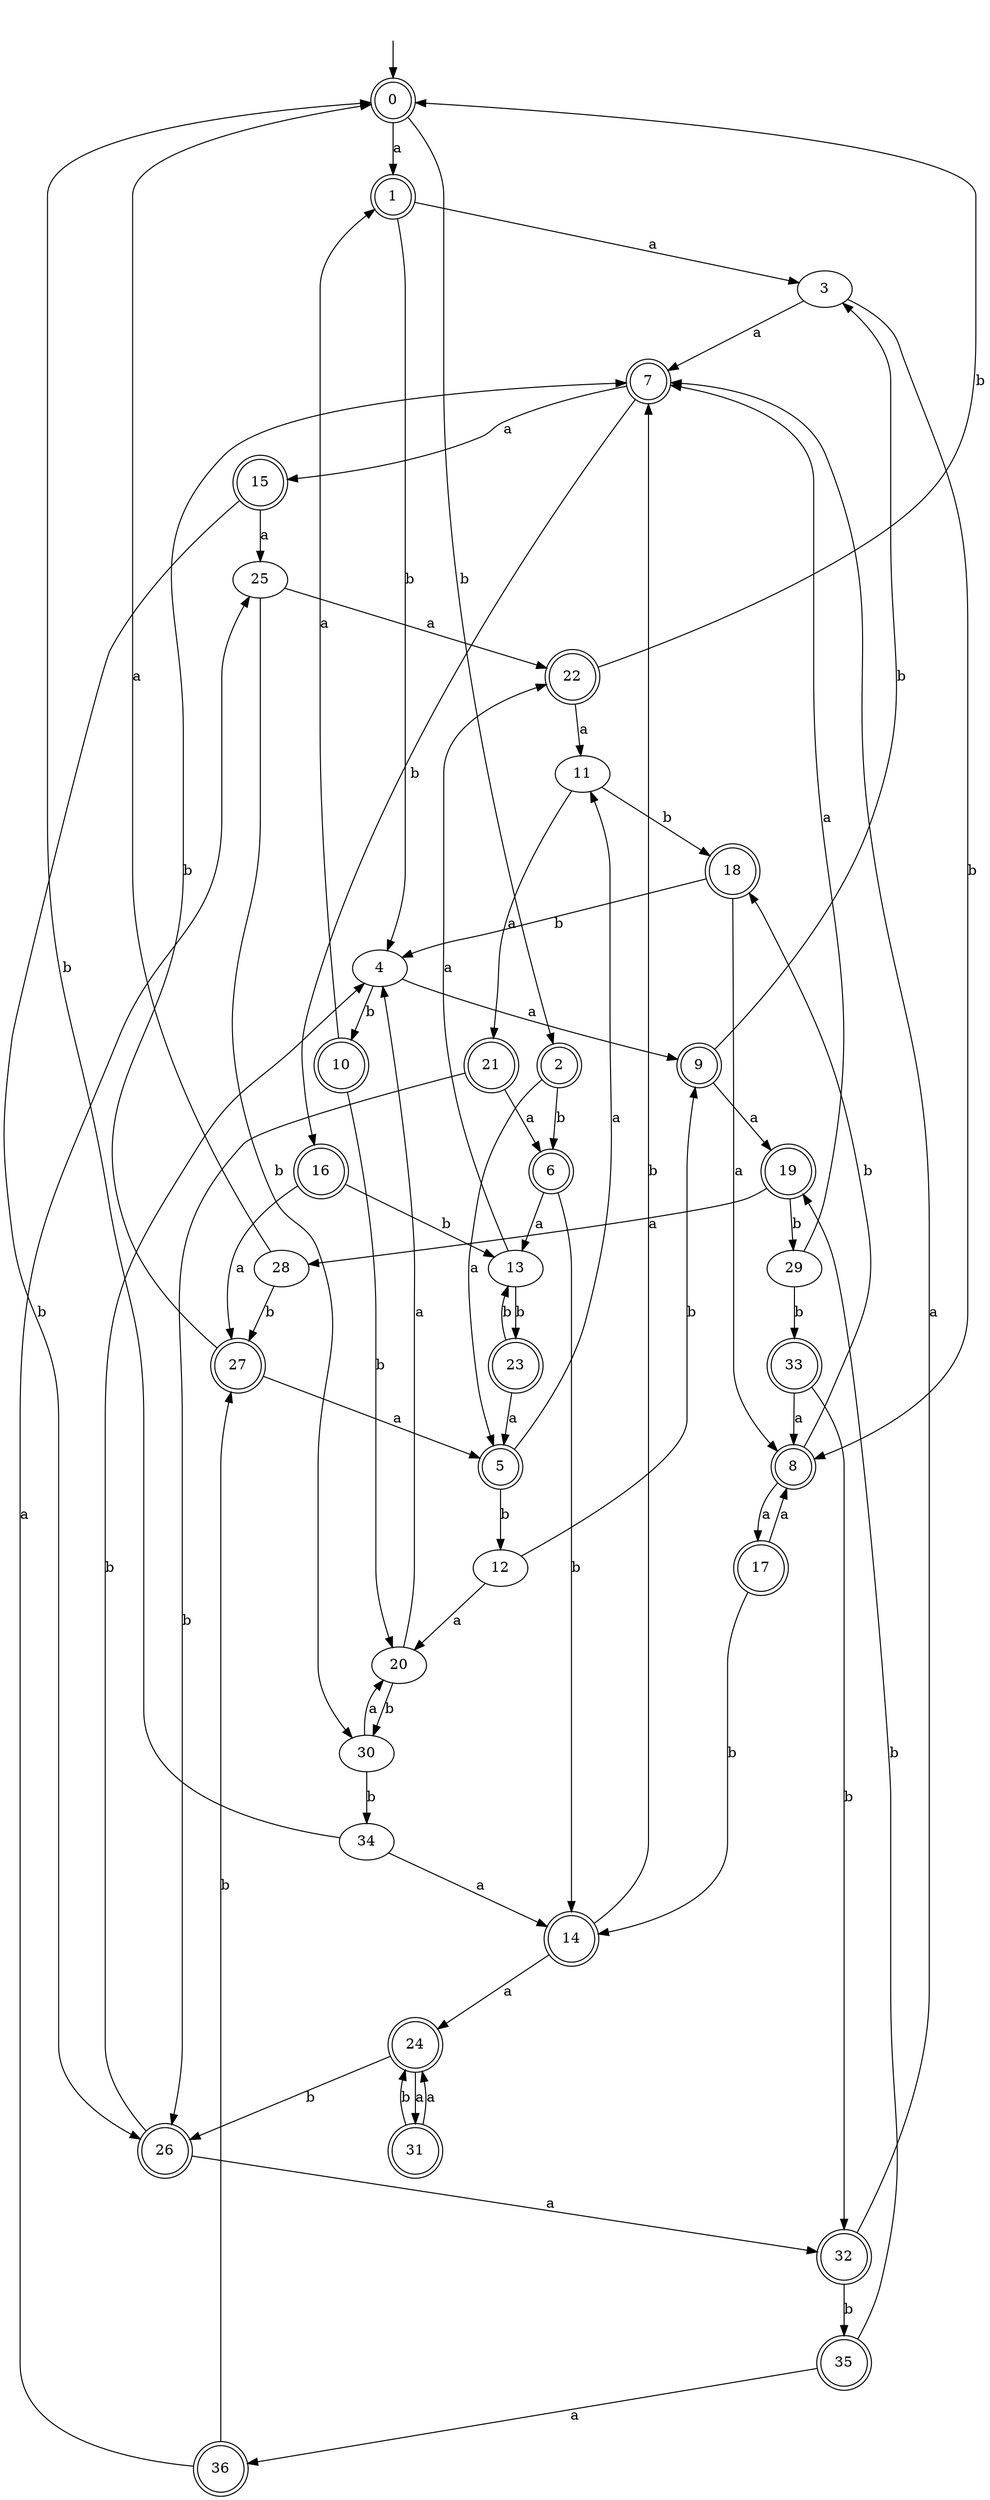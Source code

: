 digraph RandomDFA {
  __start0 [label="", shape=none];
  __start0 -> 0 [label=""];
  0 [shape=circle] [shape=doublecircle]
  0 -> 1 [label="a"]
  0 -> 2 [label="b"]
  1 [shape=doublecircle]
  1 -> 3 [label="a"]
  1 -> 4 [label="b"]
  2 [shape=doublecircle]
  2 -> 5 [label="a"]
  2 -> 6 [label="b"]
  3
  3 -> 7 [label="a"]
  3 -> 8 [label="b"]
  4
  4 -> 9 [label="a"]
  4 -> 10 [label="b"]
  5 [shape=doublecircle]
  5 -> 11 [label="a"]
  5 -> 12 [label="b"]
  6 [shape=doublecircle]
  6 -> 13 [label="a"]
  6 -> 14 [label="b"]
  7 [shape=doublecircle]
  7 -> 15 [label="a"]
  7 -> 16 [label="b"]
  8 [shape=doublecircle]
  8 -> 17 [label="a"]
  8 -> 18 [label="b"]
  9 [shape=doublecircle]
  9 -> 19 [label="a"]
  9 -> 3 [label="b"]
  10 [shape=doublecircle]
  10 -> 1 [label="a"]
  10 -> 20 [label="b"]
  11
  11 -> 21 [label="a"]
  11 -> 18 [label="b"]
  12
  12 -> 20 [label="a"]
  12 -> 9 [label="b"]
  13
  13 -> 22 [label="a"]
  13 -> 23 [label="b"]
  14 [shape=doublecircle]
  14 -> 24 [label="a"]
  14 -> 7 [label="b"]
  15 [shape=doublecircle]
  15 -> 25 [label="a"]
  15 -> 26 [label="b"]
  16 [shape=doublecircle]
  16 -> 27 [label="a"]
  16 -> 13 [label="b"]
  17 [shape=doublecircle]
  17 -> 8 [label="a"]
  17 -> 14 [label="b"]
  18 [shape=doublecircle]
  18 -> 8 [label="a"]
  18 -> 4 [label="b"]
  19 [shape=doublecircle]
  19 -> 28 [label="a"]
  19 -> 29 [label="b"]
  20
  20 -> 4 [label="a"]
  20 -> 30 [label="b"]
  21 [shape=doublecircle]
  21 -> 6 [label="a"]
  21 -> 26 [label="b"]
  22 [shape=doublecircle]
  22 -> 11 [label="a"]
  22 -> 0 [label="b"]
  23 [shape=doublecircle]
  23 -> 5 [label="a"]
  23 -> 13 [label="b"]
  24 [shape=doublecircle]
  24 -> 31 [label="a"]
  24 -> 26 [label="b"]
  25
  25 -> 22 [label="a"]
  25 -> 30 [label="b"]
  26 [shape=doublecircle]
  26 -> 32 [label="a"]
  26 -> 4 [label="b"]
  27 [shape=doublecircle]
  27 -> 5 [label="a"]
  27 -> 7 [label="b"]
  28
  28 -> 0 [label="a"]
  28 -> 27 [label="b"]
  29
  29 -> 7 [label="a"]
  29 -> 33 [label="b"]
  30
  30 -> 20 [label="a"]
  30 -> 34 [label="b"]
  31 [shape=doublecircle]
  31 -> 24 [label="a"]
  31 -> 24 [label="b"]
  32 [shape=doublecircle]
  32 -> 7 [label="a"]
  32 -> 35 [label="b"]
  33 [shape=doublecircle]
  33 -> 8 [label="a"]
  33 -> 32 [label="b"]
  34
  34 -> 14 [label="a"]
  34 -> 0 [label="b"]
  35 [shape=doublecircle]
  35 -> 36 [label="a"]
  35 -> 19 [label="b"]
  36 [shape=doublecircle]
  36 -> 25 [label="a"]
  36 -> 27 [label="b"]
}
